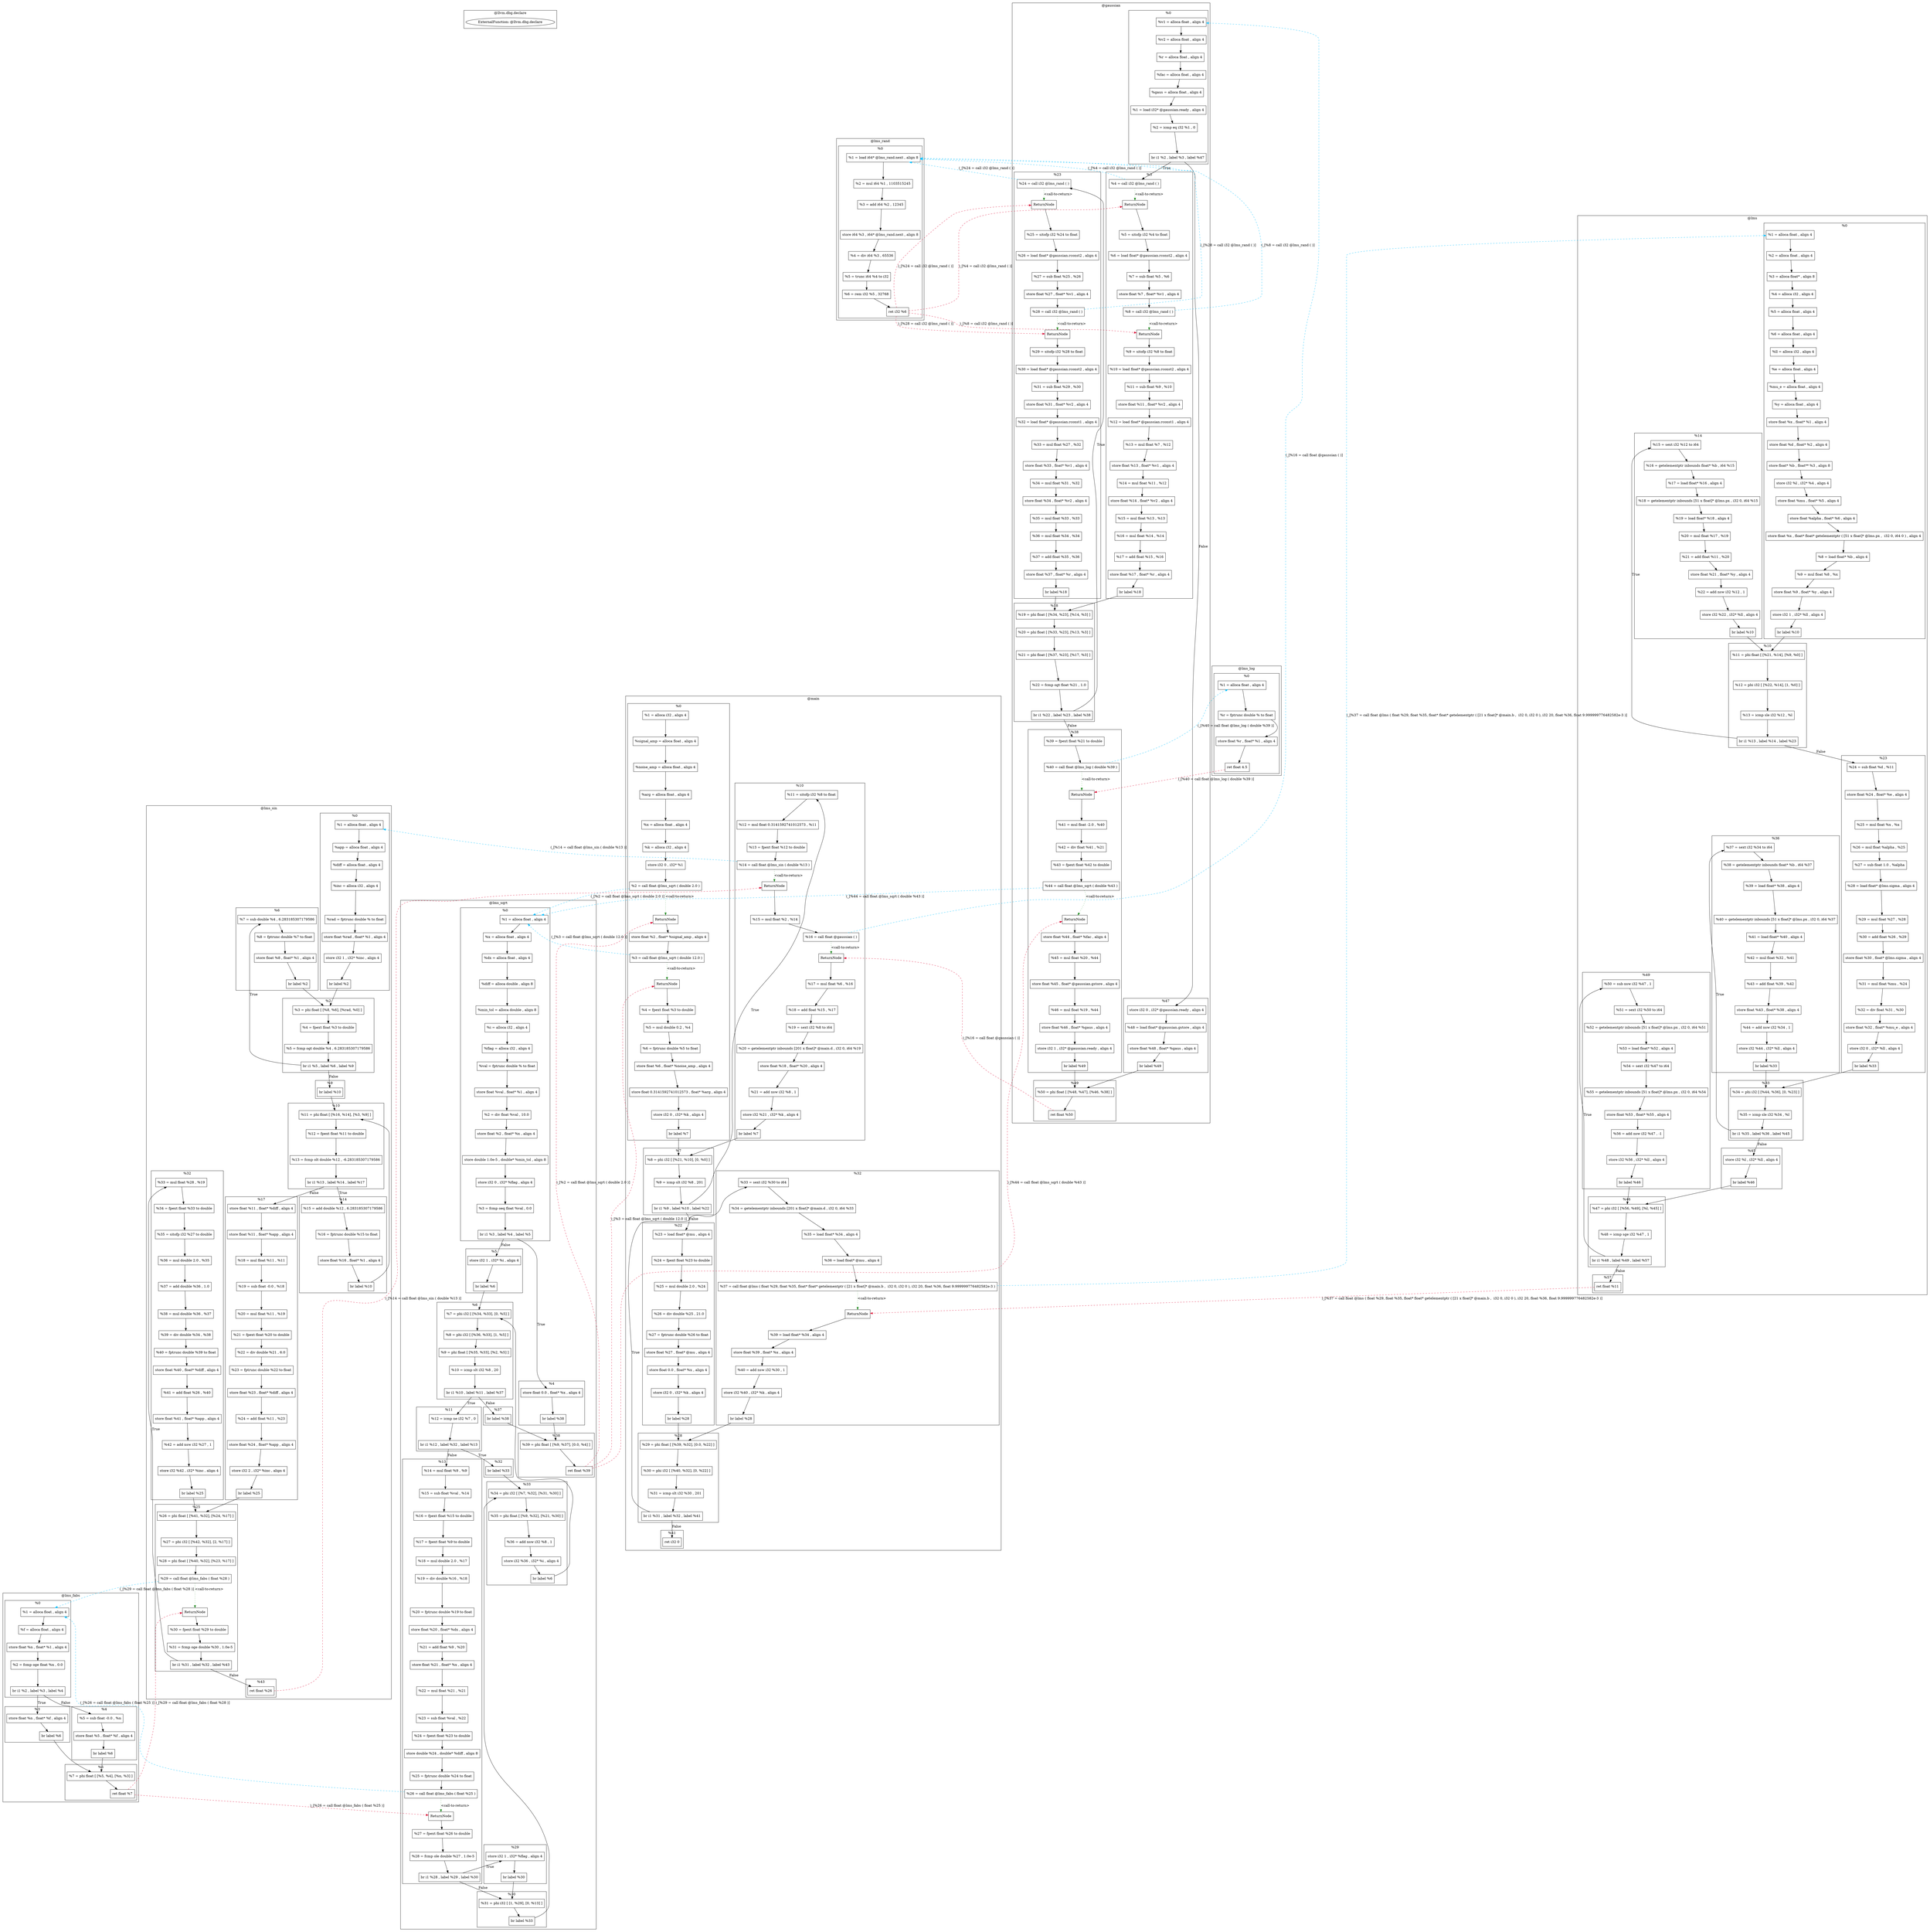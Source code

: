 digraph {
    subgraph cluster_473 {
        graph [label="@llvm.dbg.declare"];
        473 [label="ExternalFunction: @llvm.dbg.declare"];
    }
    subgraph cluster_21 {
        graph [label="@lms_rand"];
        subgraph cluster_22 {
            graph [label="%0"];
            23 [label="%1 = load i64* @lms_rand.next , align 8"
               ,shape=box];
            25 [label="%2 = mul i64 %1 , 1103515245"
               ,shape=box];
            27 [label="%3 = add i64 %2 , 12345"
               ,shape=box];
            28 [label="store i64 %3 , i64* @lms_rand.next , align 8"
               ,shape=box];
            30 [label="%4 = div i64 %3 , 65536"
               ,shape=box];
            31 [label="%5 = trunc i64 %4 to i32"
               ,shape=box];
            33 [label="%6 = rem i32 %5 , 32768"
               ,shape=box];
            34 [label="ret i32 %6"
               ,shape=box];
        }
    }
    subgraph cluster_35 {
        graph [label="@main"];
        subgraph cluster_36 {
            graph [label="%0"];
            -48 [label=ReturnNode
                ,shape=box];
            -45 [label=ReturnNode
                ,shape=box];
            38 [label="%1 = alloca i32 , align 4"
               ,shape=box];
            39 [label="%signal_amp = alloca float , align 4"
               ,shape=box];
            40 [label="%noise_amp = alloca float , align 4"
               ,shape=box];
            41 [label="%arg = alloca float , align 4"
               ,shape=box];
            42 [label="%x = alloca float , align 4"
               ,shape=box];
            43 [label="%k = alloca i32 , align 4"
               ,shape=box];
            44 [label="store i32 0 , i32* %1"
               ,shape=box];
            45 [label="%2 = call float @lms_sqrt ( double 2.0 )"
               ,shape=box];
            47 [label="store float %2 , float* %signal_amp , align 4"
               ,shape=box];
            48 [label="%3 = call float @lms_sqrt ( double 12.0 )"
               ,shape=box];
            50 [label="%4 = fpext float %3 to double"
               ,shape=box];
            52 [label="%5 = mul double 0.2 , %4"
               ,shape=box];
            53 [label="%6 = fptrunc double %5 to float"
               ,shape=box];
            54 [label="store float %6 , float* %noise_amp , align 4"
               ,shape=box];
            56 [label="store float 0.3141592741012573 , float* %arg , align 4"
               ,shape=box];
            57 [label="store i32 0 , i32* %k , align 4"
               ,shape=box];
            58 [label="br label %7"
               ,shape=box];
        }
        subgraph cluster_59 {
            graph [label="%7"];
            60 [label="%8 = phi i32 [ [%21, %10], [0, %0] ]"
               ,shape=box];
            61 [label="%9 = icmp slt i32 %8 , 201"
               ,shape=box];
            63 [label="br i1 %9 , label %10 , label %22"
               ,shape=box];
        }
        subgraph cluster_64 {
            graph [label="%10"];
            -70 [label=ReturnNode
                ,shape=box];
            -68 [label=ReturnNode
                ,shape=box];
            65 [label="%11 = sitofp i32 %8 to float"
               ,shape=box];
            66 [label="%12 = mul float 0.3141592741012573 , %11"
               ,shape=box];
            67 [label="%13 = fpext float %12 to double"
               ,shape=box];
            68 [label="%14 = call float @lms_sin ( double %13 )"
               ,shape=box];
            69 [label="%15 = mul float %2 , %14"
               ,shape=box];
            70 [label="%16 = call float @gaussian ( )"
               ,shape=box];
            71 [label="%17 = mul float %6 , %16"
               ,shape=box];
            72 [label="%18 = add float %15 , %17"
               ,shape=box];
            73 [label="%19 = sext i32 %8 to i64"
               ,shape=box];
            74 [label="%20 = getelementptr inbounds [201 x float]* @main.d , i32 0, i64 %19"
               ,shape=box];
            75 [label="store float %18 , float* %20 , align 4"
               ,shape=box];
            76 [label="%21 = add nsw i32 %8 , 1"
               ,shape=box];
            77 [label="store i32 %21 , i32* %k , align 4"
               ,shape=box];
            78 [label="br label %7"
               ,shape=box];
        }
        subgraph cluster_79 {
            graph [label="%22"];
            80 [label="%23 = load float* @mu , align 4"
               ,shape=box];
            81 [label="%24 = fpext float %23 to double"
               ,shape=box];
            82 [label="%25 = mul double 2.0 , %24"
               ,shape=box];
            84 [label="%26 = div double %25 , 21.0"
               ,shape=box];
            85 [label="%27 = fptrunc double %26 to float"
               ,shape=box];
            86 [label="store float %27 , float* @mu , align 4"
               ,shape=box];
            87 [label="store float 0.0 , float* %x , align 4"
               ,shape=box];
            88 [label="store i32 0 , i32* %k , align 4"
               ,shape=box];
            89 [label="br label %28"
               ,shape=box];
        }
        subgraph cluster_90 {
            graph [label="%28"];
            91 [label="%29 = phi float [ [%39, %32], [0.0, %22] ]"
               ,shape=box];
            92 [label="%30 = phi i32 [ [%40, %32], [0, %22] ]"
               ,shape=box];
            93 [label="%31 = icmp slt i32 %30 , 201"
               ,shape=box];
            94 [label="br i1 %31 , label %32 , label %41"
               ,shape=box];
        }
        subgraph cluster_95 {
            graph [label="%32"];
            -100 [label=ReturnNode
                 ,shape=box];
            96 [label="%33 = sext i32 %30 to i64"
               ,shape=box];
            97 [label="%34 = getelementptr inbounds [201 x float]* @main.d , i32 0, i64 %33"
               ,shape=box];
            98 [label="%35 = load float* %34 , align 4"
               ,shape=box];
            99 [label="%36 = load float* @mu , align 4"
               ,shape=box];
            100 [label="%37 = call float @lms ( float %29, float %35, float* float* getelementptr ( [21 x float]* @main.b ,  i32 0, i32 0 ), i32 20, float %36, float 9.999999776482582e-3 )"
                ,shape=box];
            104 [label="%39 = load float* %34 , align 4"
                ,shape=box];
            105 [label="store float %39 , float* %x , align 4"
                ,shape=box];
            106 [label="%40 = add nsw i32 %30 , 1"
                ,shape=box];
            107 [label="store i32 %40 , i32* %k , align 4"
                ,shape=box];
            108 [label="br label %28"
                ,shape=box];
        }
        subgraph cluster_109 {
            graph [label="%41"];
            110 [label="ret i32 0"
                ,shape=box];
        }
    }
    subgraph cluster_111 {
        graph [label="@lms_sqrt"];
        subgraph cluster_113 {
            graph [label="%0"];
            114 [label="%1 = alloca float , align 4"
                ,shape=box];
            115 [label="%x = alloca float , align 4"
                ,shape=box];
            116 [label="%dx = alloca float , align 4"
                ,shape=box];
            117 [label="%diff = alloca double , align 8"
                ,shape=box];
            118 [label="%min_tol = alloca double , align 8"
                ,shape=box];
            119 [label="%i = alloca i32 , align 4"
                ,shape=box];
            120 [label="%flag = alloca i32 , align 4"
                ,shape=box];
            121 [label="%val = fptrunc double % to float"
                ,shape=box];
            122 [label="store float %val , float* %1 , align 4"
                ,shape=box];
            124 [label="%2 = div float %val , 10.0"
                ,shape=box];
            125 [label="store float %2 , float* %x , align 4"
                ,shape=box];
            127 [label="store double 1.0e-5 , double* %min_tol , align 8"
                ,shape=box];
            128 [label="store i32 0 , i32* %flag , align 4"
                ,shape=box];
            129 [label="%3 = fcmp oeq float %val , 0.0"
                ,shape=box];
            130 [label="br i1 %3 , label %4 , label %5"
                ,shape=box];
        }
        subgraph cluster_131 {
            graph [label="%4"];
            132 [label="store float 0.0 , float* %x , align 4"
                ,shape=box];
            133 [label="br label %38"
                ,shape=box];
        }
        subgraph cluster_134 {
            graph [label="%5"];
            135 [label="store i32 1 , i32* %i , align 4"
                ,shape=box];
            136 [label="br label %6"
                ,shape=box];
        }
        subgraph cluster_137 {
            graph [label="%6"];
            138 [label="%7 = phi i32 [ [%34, %33], [0, %5] ]"
                ,shape=box];
            139 [label="%8 = phi i32 [ [%36, %33], [1, %5] ]"
                ,shape=box];
            140 [label="%9 = phi float [ [%35, %33], [%2, %5] ]"
                ,shape=box];
            141 [label="%10 = icmp slt i32 %8 , 20"
                ,shape=box];
            142 [label="br i1 %10 , label %11 , label %37"
                ,shape=box];
        }
        subgraph cluster_143 {
            graph [label="%11"];
            144 [label="%12 = icmp ne i32 %7 , 0"
                ,shape=box];
            145 [label="br i1 %12 , label %32 , label %13"
                ,shape=box];
        }
        subgraph cluster_146 {
            graph [label="%13"];
            -162 [label=ReturnNode
                 ,shape=box];
            147 [label="%14 = mul float %9 , %9"
                ,shape=box];
            148 [label="%15 = sub float %val , %14"
                ,shape=box];
            149 [label="%16 = fpext float %15 to double"
                ,shape=box];
            150 [label="%17 = fpext float %9 to double"
                ,shape=box];
            151 [label="%18 = mul double 2.0 , %17"
                ,shape=box];
            152 [label="%19 = div double %16 , %18"
                ,shape=box];
            153 [label="%20 = fptrunc double %19 to float"
                ,shape=box];
            154 [label="store float %20 , float* %dx , align 4"
                ,shape=box];
            155 [label="%21 = add float %9 , %20"
                ,shape=box];
            156 [label="store float %21 , float* %x , align 4"
                ,shape=box];
            157 [label="%22 = mul float %21 , %21"
                ,shape=box];
            158 [label="%23 = sub float %val , %22"
                ,shape=box];
            159 [label="%24 = fpext float %23 to double"
                ,shape=box];
            160 [label="store double %24 , double* %diff , align 8"
                ,shape=box];
            161 [label="%25 = fptrunc double %24 to float"
                ,shape=box];
            162 [label="%26 = call float @lms_fabs ( float %25 )"
                ,shape=box];
            163 [label="%27 = fpext float %26 to double"
                ,shape=box];
            164 [label="%28 = fcmp ole double %27 , 1.0e-5"
                ,shape=box];
            165 [label="br i1 %28 , label %29 , label %30"
                ,shape=box];
        }
        subgraph cluster_166 {
            graph [label="%29"];
            167 [label="store i32 1 , i32* %flag , align 4"
                ,shape=box];
            168 [label="br label %30"
                ,shape=box];
        }
        subgraph cluster_169 {
            graph [label="%30"];
            170 [label="%31 = phi i32 [ [1, %29], [0, %13] ]"
                ,shape=box];
            171 [label="br label %33"
                ,shape=box];
        }
        subgraph cluster_172 {
            graph [label="%32"];
            173 [label="br label %33"
                ,shape=box];
        }
        subgraph cluster_174 {
            graph [label="%33"];
            175 [label="%34 = phi i32 [ [%7, %32], [%31, %30] ]"
                ,shape=box];
            176 [label="%35 = phi float [ [%9, %32], [%21, %30] ]"
                ,shape=box];
            177 [label="%36 = add nsw i32 %8 , 1"
                ,shape=box];
            178 [label="store i32 %36 , i32* %i , align 4"
                ,shape=box];
            179 [label="br label %6"
                ,shape=box];
        }
        subgraph cluster_180 {
            graph [label="%37"];
            181 [label="br label %38"
                ,shape=box];
        }
        subgraph cluster_182 {
            graph [label="%38"];
            183 [label="%39 = phi float [ [%9, %37], [0.0, %4] ]"
                ,shape=box];
            184 [label="ret float %39"
                ,shape=box];
        }
    }
    subgraph cluster_185 {
        graph [label="@lms_sin"];
        subgraph cluster_187 {
            graph [label="%0"];
            188 [label="%1 = alloca float , align 4"
                ,shape=box];
            189 [label="%app = alloca float , align 4"
                ,shape=box];
            190 [label="%diff = alloca float , align 4"
                ,shape=box];
            191 [label="%inc = alloca i32 , align 4"
                ,shape=box];
            192 [label="%rad = fptrunc double % to float"
                ,shape=box];
            193 [label="store float %rad , float* %1 , align 4"
                ,shape=box];
            194 [label="store i32 1 , i32* %inc , align 4"
                ,shape=box];
            195 [label="br label %2"
                ,shape=box];
        }
        subgraph cluster_196 {
            graph [label="%2"];
            197 [label="%3 = phi float [ [%8, %6], [%rad, %0] ]"
                ,shape=box];
            198 [label="%4 = fpext float %3 to double"
                ,shape=box];
            199 [label="%5 = fcmp ogt double %4 , 6.283185307179586"
                ,shape=box];
            201 [label="br i1 %5 , label %6 , label %9"
                ,shape=box];
        }
        subgraph cluster_202 {
            graph [label="%6"];
            203 [label="%7 = sub double %4 , 6.283185307179586"
                ,shape=box];
            204 [label="%8 = fptrunc double %7 to float"
                ,shape=box];
            205 [label="store float %8 , float* %1 , align 4"
                ,shape=box];
            206 [label="br label %2"
                ,shape=box];
        }
        subgraph cluster_207 {
            graph [label="%9"];
            208 [label="br label %10"
                ,shape=box];
        }
        subgraph cluster_209 {
            graph [label="%10"];
            210 [label="%11 = phi float [ [%16, %14], [%3, %9] ]"
                ,shape=box];
            211 [label="%12 = fpext float %11 to double"
                ,shape=box];
            212 [label="%13 = fcmp olt double %12 , -6.283185307179586"
                ,shape=box];
            214 [label="br i1 %13 , label %14 , label %17"
                ,shape=box];
        }
        subgraph cluster_215 {
            graph [label="%14"];
            216 [label="%15 = add double %12 , 6.283185307179586"
                ,shape=box];
            217 [label="%16 = fptrunc double %15 to float"
                ,shape=box];
            218 [label="store float %16 , float* %1 , align 4"
                ,shape=box];
            219 [label="br label %10"
                ,shape=box];
        }
        subgraph cluster_220 {
            graph [label="%17"];
            221 [label="store float %11 , float* %diff , align 4"
                ,shape=box];
            222 [label="store float %11 , float* %app , align 4"
                ,shape=box];
            223 [label="%18 = mul float %11 , %11"
                ,shape=box];
            225 [label="%19 = sub float -0.0 , %18"
                ,shape=box];
            226 [label="%20 = mul float %11 , %19"
                ,shape=box];
            227 [label="%21 = fpext float %20 to double"
                ,shape=box];
            229 [label="%22 = div double %21 , 6.0"
                ,shape=box];
            230 [label="%23 = fptrunc double %22 to float"
                ,shape=box];
            231 [label="store float %23 , float* %diff , align 4"
                ,shape=box];
            232 [label="%24 = add float %11 , %23"
                ,shape=box];
            233 [label="store float %24 , float* %app , align 4"
                ,shape=box];
            235 [label="store i32 2 , i32* %inc , align 4"
                ,shape=box];
            236 [label="br label %25"
                ,shape=box];
        }
        subgraph cluster_237 {
            graph [label="%25"];
            -241 [label=ReturnNode
                 ,shape=box];
            238 [label="%26 = phi float [ [%41, %32], [%24, %17] ]"
                ,shape=box];
            239 [label="%27 = phi i32 [ [%42, %32], [2, %17] ]"
                ,shape=box];
            240 [label="%28 = phi float [ [%40, %32], [%23, %17] ]"
                ,shape=box];
            241 [label="%29 = call float @lms_fabs ( float %28 )"
                ,shape=box];
            242 [label="%30 = fpext float %29 to double"
                ,shape=box];
            243 [label="%31 = fcmp oge double %30 , 1.0e-5"
                ,shape=box];
            244 [label="br i1 %31 , label %32 , label %43"
                ,shape=box];
        }
        subgraph cluster_245 {
            graph [label="%32"];
            246 [label="%33 = mul float %28 , %19"
                ,shape=box];
            247 [label="%34 = fpext float %33 to double"
                ,shape=box];
            248 [label="%35 = sitofp i32 %27 to double"
                ,shape=box];
            249 [label="%36 = mul double 2.0 , %35"
                ,shape=box];
            251 [label="%37 = add double %36 , 1.0"
                ,shape=box];
            252 [label="%38 = mul double %36 , %37"
                ,shape=box];
            253 [label="%39 = div double %34 , %38"
                ,shape=box];
            254 [label="%40 = fptrunc double %39 to float"
                ,shape=box];
            255 [label="store float %40 , float* %diff , align 4"
                ,shape=box];
            256 [label="%41 = add float %26 , %40"
                ,shape=box];
            257 [label="store float %41 , float* %app , align 4"
                ,shape=box];
            258 [label="%42 = add nsw i32 %27 , 1"
                ,shape=box];
            259 [label="store i32 %42 , i32* %inc , align 4"
                ,shape=box];
            260 [label="br label %25"
                ,shape=box];
        }
        subgraph cluster_261 {
            graph [label="%43"];
            262 [label="ret float %26"
                ,shape=box];
        }
    }
    subgraph cluster_263 {
        graph [label="@gaussian"];
        subgraph cluster_264 {
            graph [label="%0"];
            265 [label="%v1 = alloca float , align 4"
                ,shape=box];
            266 [label="%v2 = alloca float , align 4"
                ,shape=box];
            267 [label="%r = alloca float , align 4"
                ,shape=box];
            268 [label="%fac = alloca float , align 4"
                ,shape=box];
            269 [label="%gaus = alloca float , align 4"
                ,shape=box];
            270 [label="%1 = load i32* @gaussian.ready , align 4"
                ,shape=box];
            271 [label="%2 = icmp eq i32 %1 , 0"
                ,shape=box];
            272 [label="br i1 %2 , label %3 , label %47"
                ,shape=box];
        }
        subgraph cluster_273 {
            graph [label="%3"];
            -279 [label=ReturnNode
                 ,shape=box];
            -274 [label=ReturnNode
                 ,shape=box];
            274 [label="%4 = call i32 @lms_rand ( )"
                ,shape=box];
            275 [label="%5 = sitofp i32 %4 to float"
                ,shape=box];
            276 [label="%6 = load float* @gaussian.rconst2 , align 4"
                ,shape=box];
            277 [label="%7 = sub float %5 , %6"
                ,shape=box];
            278 [label="store float %7 , float* %v1 , align 4"
                ,shape=box];
            279 [label="%8 = call i32 @lms_rand ( )"
                ,shape=box];
            280 [label="%9 = sitofp i32 %8 to float"
                ,shape=box];
            281 [label="%10 = load float* @gaussian.rconst2 , align 4"
                ,shape=box];
            282 [label="%11 = sub float %9 , %10"
                ,shape=box];
            283 [label="store float %11 , float* %v2 , align 4"
                ,shape=box];
            284 [label="%12 = load float* @gaussian.rconst1 , align 4"
                ,shape=box];
            285 [label="%13 = mul float %7 , %12"
                ,shape=box];
            286 [label="store float %13 , float* %v1 , align 4"
                ,shape=box];
            287 [label="%14 = mul float %11 , %12"
                ,shape=box];
            288 [label="store float %14 , float* %v2 , align 4"
                ,shape=box];
            289 [label="%15 = mul float %13 , %13"
                ,shape=box];
            290 [label="%16 = mul float %14 , %14"
                ,shape=box];
            291 [label="%17 = add float %15 , %16"
                ,shape=box];
            292 [label="store float %17 , float* %r , align 4"
                ,shape=box];
            293 [label="br label %18"
                ,shape=box];
        }
        subgraph cluster_294 {
            graph [label="%18"];
            295 [label="%19 = phi float [ [%34, %23], [%14, %3] ]"
                ,shape=box];
            296 [label="%20 = phi float [ [%33, %23], [%13, %3] ]"
                ,shape=box];
            297 [label="%21 = phi float [ [%37, %23], [%17, %3] ]"
                ,shape=box];
            298 [label="%22 = fcmp ogt float %21 , 1.0"
                ,shape=box];
            300 [label="br i1 %22 , label %23 , label %38"
                ,shape=box];
        }
        subgraph cluster_301 {
            graph [label="%23"];
            -307 [label=ReturnNode
                 ,shape=box];
            -302 [label=ReturnNode
                 ,shape=box];
            302 [label="%24 = call i32 @lms_rand ( )"
                ,shape=box];
            303 [label="%25 = sitofp i32 %24 to float"
                ,shape=box];
            304 [label="%26 = load float* @gaussian.rconst2 , align 4"
                ,shape=box];
            305 [label="%27 = sub float %25 , %26"
                ,shape=box];
            306 [label="store float %27 , float* %v1 , align 4"
                ,shape=box];
            307 [label="%28 = call i32 @lms_rand ( )"
                ,shape=box];
            308 [label="%29 = sitofp i32 %28 to float"
                ,shape=box];
            309 [label="%30 = load float* @gaussian.rconst2 , align 4"
                ,shape=box];
            310 [label="%31 = sub float %29 , %30"
                ,shape=box];
            311 [label="store float %31 , float* %v2 , align 4"
                ,shape=box];
            312 [label="%32 = load float* @gaussian.rconst1 , align 4"
                ,shape=box];
            313 [label="%33 = mul float %27 , %32"
                ,shape=box];
            314 [label="store float %33 , float* %v1 , align 4"
                ,shape=box];
            315 [label="%34 = mul float %31 , %32"
                ,shape=box];
            316 [label="store float %34 , float* %v2 , align 4"
                ,shape=box];
            317 [label="%35 = mul float %33 , %33"
                ,shape=box];
            318 [label="%36 = mul float %34 , %34"
                ,shape=box];
            319 [label="%37 = add float %35 , %36"
                ,shape=box];
            320 [label="store float %37 , float* %r , align 4"
                ,shape=box];
            321 [label="br label %18"
                ,shape=box];
        }
        subgraph cluster_322 {
            graph [label="%38"];
            -329 [label=ReturnNode
                 ,shape=box];
            -324 [label=ReturnNode
                 ,shape=box];
            323 [label="%39 = fpext float %21 to double"
                ,shape=box];
            324 [label="%40 = call float @lms_log ( double %39 )"
                ,shape=box];
            326 [label="%41 = mul float -2.0 , %40"
                ,shape=box];
            327 [label="%42 = div float %41 , %21"
                ,shape=box];
            328 [label="%43 = fpext float %42 to double"
                ,shape=box];
            329 [label="%44 = call float @lms_sqrt ( double %43 )"
                ,shape=box];
            330 [label="store float %44 , float* %fac , align 4"
                ,shape=box];
            331 [label="%45 = mul float %20 , %44"
                ,shape=box];
            332 [label="store float %45 , float* @gaussian.gstore , align 4"
                ,shape=box];
            333 [label="%46 = mul float %19 , %44"
                ,shape=box];
            334 [label="store float %46 , float* %gaus , align 4"
                ,shape=box];
            335 [label="store i32 1 , i32* @gaussian.ready , align 4"
                ,shape=box];
            336 [label="br label %49"
                ,shape=box];
        }
        subgraph cluster_337 {
            graph [label="%47"];
            338 [label="store i32 0 , i32* @gaussian.ready , align 4"
                ,shape=box];
            339 [label="%48 = load float* @gaussian.gstore , align 4"
                ,shape=box];
            340 [label="store float %48 , float* %gaus , align 4"
                ,shape=box];
            341 [label="br label %49"
                ,shape=box];
        }
        subgraph cluster_342 {
            graph [label="%49"];
            343 [label="%50 = phi float [ [%48, %47], [%46, %38] ]"
                ,shape=box];
            344 [label="ret float %50"
                ,shape=box];
        }
    }
    subgraph cluster_345 {
        graph [label="@lms"];
        subgraph cluster_352 {
            graph [label="%0"];
            353 [label="%1 = alloca float , align 4"
                ,shape=box];
            354 [label="%2 = alloca float , align 4"
                ,shape=box];
            355 [label="%3 = alloca float* , align 8"
                ,shape=box];
            356 [label="%4 = alloca i32 , align 4"
                ,shape=box];
            357 [label="%5 = alloca float , align 4"
                ,shape=box];
            358 [label="%6 = alloca float , align 4"
                ,shape=box];
            359 [label="%ll = alloca i32 , align 4"
                ,shape=box];
            360 [label="%e = alloca float , align 4"
                ,shape=box];
            361 [label="%mu_e = alloca float , align 4"
                ,shape=box];
            362 [label="%y = alloca float , align 4"
                ,shape=box];
            363 [label="store float %x , float* %1 , align 4"
                ,shape=box];
            364 [label="store float %d , float* %2 , align 4"
                ,shape=box];
            365 [label="store float* %b , float** %3 , align 8"
                ,shape=box];
            366 [label="store i32 %l , i32* %4 , align 4"
                ,shape=box];
            367 [label="store float %mu , float* %5 , align 4"
                ,shape=box];
            368 [label="store float %alpha , float* %6 , align 4"
                ,shape=box];
            372 [label="store float %x , float* float* getelementptr ( [51 x float]* @lms.px ,  i32 0, i64 0 ) , align 4"
                ,shape=box];
            373 [label="%8 = load float* %b , align 4"
                ,shape=box];
            374 [label="%9 = mul float %8 , %x"
                ,shape=box];
            375 [label="store float %9 , float* %y , align 4"
                ,shape=box];
            376 [label="store i32 1 , i32* %ll , align 4"
                ,shape=box];
            377 [label="br label %10"
                ,shape=box];
        }
        subgraph cluster_378 {
            graph [label="%10"];
            379 [label="%11 = phi float [ [%21, %14], [%9, %0] ]"
                ,shape=box];
            380 [label="%12 = phi i32 [ [%22, %14], [1, %0] ]"
                ,shape=box];
            381 [label="%13 = icmp sle i32 %12 , %l"
                ,shape=box];
            382 [label="br i1 %13 , label %14 , label %23"
                ,shape=box];
        }
        subgraph cluster_383 {
            graph [label="%14"];
            384 [label="%15 = sext i32 %12 to i64"
                ,shape=box];
            385 [label="%16 = getelementptr inbounds float* %b , i64 %15"
                ,shape=box];
            386 [label="%17 = load float* %16 , align 4"
                ,shape=box];
            387 [label="%18 = getelementptr inbounds [51 x float]* @lms.px , i32 0, i64 %15"
                ,shape=box];
            388 [label="%19 = load float* %18 , align 4"
                ,shape=box];
            389 [label="%20 = mul float %17 , %19"
                ,shape=box];
            390 [label="%21 = add float %11 , %20"
                ,shape=box];
            391 [label="store float %21 , float* %y , align 4"
                ,shape=box];
            392 [label="%22 = add nsw i32 %12 , 1"
                ,shape=box];
            393 [label="store i32 %22 , i32* %ll , align 4"
                ,shape=box];
            394 [label="br label %10"
                ,shape=box];
        }
        subgraph cluster_395 {
            graph [label="%23"];
            396 [label="%24 = sub float %d , %11"
                ,shape=box];
            397 [label="store float %24 , float* %e , align 4"
                ,shape=box];
            398 [label="%25 = mul float %x , %x"
                ,shape=box];
            399 [label="%26 = mul float %alpha , %25"
                ,shape=box];
            400 [label="%27 = sub float 1.0 , %alpha"
                ,shape=box];
            401 [label="%28 = load float* @lms.sigma , align 4"
                ,shape=box];
            402 [label="%29 = mul float %27 , %28"
                ,shape=box];
            403 [label="%30 = add float %26 , %29"
                ,shape=box];
            404 [label="store float %30 , float* @lms.sigma , align 4"
                ,shape=box];
            405 [label="%31 = mul float %mu , %24"
                ,shape=box];
            406 [label="%32 = div float %31 , %30"
                ,shape=box];
            407 [label="store float %32 , float* %mu_e , align 4"
                ,shape=box];
            408 [label="store i32 0 , i32* %ll , align 4"
                ,shape=box];
            409 [label="br label %33"
                ,shape=box];
        }
        subgraph cluster_410 {
            graph [label="%33"];
            411 [label="%34 = phi i32 [ [%44, %36], [0, %23] ]"
                ,shape=box];
            412 [label="%35 = icmp sle i32 %34 , %l"
                ,shape=box];
            413 [label="br i1 %35 , label %36 , label %45"
                ,shape=box];
        }
        subgraph cluster_414 {
            graph [label="%36"];
            415 [label="%37 = sext i32 %34 to i64"
                ,shape=box];
            416 [label="%38 = getelementptr inbounds float* %b , i64 %37"
                ,shape=box];
            417 [label="%39 = load float* %38 , align 4"
                ,shape=box];
            418 [label="%40 = getelementptr inbounds [51 x float]* @lms.px , i32 0, i64 %37"
                ,shape=box];
            419 [label="%41 = load float* %40 , align 4"
                ,shape=box];
            420 [label="%42 = mul float %32 , %41"
                ,shape=box];
            421 [label="%43 = add float %39 , %42"
                ,shape=box];
            422 [label="store float %43 , float* %38 , align 4"
                ,shape=box];
            423 [label="%44 = add nsw i32 %34 , 1"
                ,shape=box];
            424 [label="store i32 %44 , i32* %ll , align 4"
                ,shape=box];
            425 [label="br label %33"
                ,shape=box];
        }
        subgraph cluster_426 {
            graph [label="%45"];
            427 [label="store i32 %l , i32* %ll , align 4"
                ,shape=box];
            428 [label="br label %46"
                ,shape=box];
        }
        subgraph cluster_429 {
            graph [label="%46"];
            430 [label="%47 = phi i32 [ [%56, %49], [%l, %45] ]"
                ,shape=box];
            431 [label="%48 = icmp sge i32 %47 , 1"
                ,shape=box];
            432 [label="br i1 %48 , label %49 , label %57"
                ,shape=box];
        }
        subgraph cluster_433 {
            graph [label="%49"];
            434 [label="%50 = sub nsw i32 %47 , 1"
                ,shape=box];
            435 [label="%51 = sext i32 %50 to i64"
                ,shape=box];
            436 [label="%52 = getelementptr inbounds [51 x float]* @lms.px , i32 0, i64 %51"
                ,shape=box];
            437 [label="%53 = load float* %52 , align 4"
                ,shape=box];
            438 [label="%54 = sext i32 %47 to i64"
                ,shape=box];
            439 [label="%55 = getelementptr inbounds [51 x float]* @lms.px , i32 0, i64 %54"
                ,shape=box];
            440 [label="store float %53 , float* %55 , align 4"
                ,shape=box];
            442 [label="%56 = add nsw i32 %47 , -1"
                ,shape=box];
            443 [label="store i32 %56 , i32* %ll , align 4"
                ,shape=box];
            444 [label="br label %46"
                ,shape=box];
        }
        subgraph cluster_445 {
            graph [label="%57"];
            446 [label="ret float %11"
                ,shape=box];
        }
    }
    subgraph cluster_447 {
        graph [label="@lms_log"];
        subgraph cluster_449 {
            graph [label="%0"];
            450 [label="%1 = alloca float , align 4"
                ,shape=box];
            451 [label="%r = fptrunc double % to float"
                ,shape=box];
            452 [label="store float %r , float* %1 , align 4"
                ,shape=box];
            453 [label="ret float 4.5"
                ,shape=box];
        }
    }
    subgraph cluster_455 {
        graph [label="@lms_fabs"];
        subgraph cluster_457 {
            graph [label="%0"];
            458 [label="%1 = alloca float , align 4"
                ,shape=box];
            459 [label="%f = alloca float , align 4"
                ,shape=box];
            460 [label="store float %n , float* %1 , align 4"
                ,shape=box];
            461 [label="%2 = fcmp oge float %n , 0.0"
                ,shape=box];
            462 [label="br i1 %2 , label %3 , label %4"
                ,shape=box];
        }
        subgraph cluster_463 {
            graph [label="%3"];
            464 [label="store float %n , float* %f , align 4"
                ,shape=box];
            465 [label="br label %6"
                ,shape=box];
        }
        subgraph cluster_466 {
            graph [label="%4"];
            467 [label="%5 = sub float -0.0 , %n"
                ,shape=box];
            468 [label="store float %5 , float* %f , align 4"
                ,shape=box];
            469 [label="br label %6"
                ,shape=box];
        }
        subgraph cluster_470 {
            graph [label="%6"];
            471 [label="%7 = phi float [ [%5, %4], [%n, %3] ]"
                ,shape=box];
            472 [label="ret float %7"
                ,shape=box];
        }
    }
    -329 -> 330 [label=""];
    -324 -> 326 [label=""];
    -307 -> 308 [label=""];
    -302 -> 303 [label=""];
    -279 -> 280 [label=""];
    -274 -> 275 [label=""];
    -241 -> 242 [label=""];
    -162 -> 163 [label=""];
    -100 -> 104 [label=""];
    -70 -> 71 [label=""];
    -68 -> 69 [label=""];
    -48 -> 50 [label=""];
    -45 -> 47 [label=""];
    23 -> 25 [label=""];
    25 -> 27 [label=""];
    27 -> 28 [label=""];
    28 -> 30 [label=""];
    30 -> 31 [label=""];
    31 -> 33 [label=""];
    33 -> 34 [label=""];
    34 -> -307 [label=")_[%28 = call i32 @lms_rand ( )]"
               ,style=dashed
               ,color=crimson];
    34 -> -302 [label=")_[%24 = call i32 @lms_rand ( )]"
               ,style=dashed
               ,color=crimson];
    34 -> -279 [label=")_[%8 = call i32 @lms_rand ( )]"
               ,style=dashed
               ,color=crimson];
    34 -> -274 [label=")_[%4 = call i32 @lms_rand ( )]"
               ,style=dashed
               ,color=crimson];
    38 -> 39 [label=""];
    39 -> 40 [label=""];
    40 -> 41 [label=""];
    41 -> 42 [label=""];
    42 -> 43 [label=""];
    43 -> 44 [label=""];
    44 -> 45 [label=""];
    45 -> -45 [label="<call-to-return>"
              ,style=dotted
              ,color=forestgreen];
    45 -> 114 [label="(_[%2 = call float @lms_sqrt ( double 2.0 )]"
              ,style=dashed
              ,color=deepskyblue];
    47 -> 48 [label=""];
    48 -> -48 [label="<call-to-return>"
              ,style=dotted
              ,color=forestgreen];
    48 -> 114 [label="(_[%3 = call float @lms_sqrt ( double 12.0 )]"
              ,style=dashed
              ,color=deepskyblue];
    50 -> 52 [label=""];
    52 -> 53 [label=""];
    53 -> 54 [label=""];
    54 -> 56 [label=""];
    56 -> 57 [label=""];
    57 -> 58 [label=""];
    58 -> 60 [label=""];
    60 -> 61 [label=""];
    61 -> 63 [label=""];
    63 -> 65 [label=True];
    63 -> 80 [label=False];
    65 -> 66 [label=""];
    66 -> 67 [label=""];
    67 -> 68 [label=""];
    68 -> -68 [label="<call-to-return>"
              ,style=dotted
              ,color=forestgreen];
    68 -> 188 [label="(_[%14 = call float @lms_sin ( double %13 )]"
              ,style=dashed
              ,color=deepskyblue];
    69 -> 70 [label=""];
    70 -> -70 [label="<call-to-return>"
              ,style=dotted
              ,color=forestgreen];
    70 -> 265 [label="(_[%16 = call float @gaussian ( )]"
              ,style=dashed
              ,color=deepskyblue];
    71 -> 72 [label=""];
    72 -> 73 [label=""];
    73 -> 74 [label=""];
    74 -> 75 [label=""];
    75 -> 76 [label=""];
    76 -> 77 [label=""];
    77 -> 78 [label=""];
    78 -> 60 [label=""];
    80 -> 81 [label=""];
    81 -> 82 [label=""];
    82 -> 84 [label=""];
    84 -> 85 [label=""];
    85 -> 86 [label=""];
    86 -> 87 [label=""];
    87 -> 88 [label=""];
    88 -> 89 [label=""];
    89 -> 91 [label=""];
    91 -> 92 [label=""];
    92 -> 93 [label=""];
    93 -> 94 [label=""];
    94 -> 96 [label=True];
    94 -> 110 [label=False];
    96 -> 97 [label=""];
    97 -> 98 [label=""];
    98 -> 99 [label=""];
    99 -> 100 [label=""];
    100 -> -100 [label="<call-to-return>"
                ,style=dotted
                ,color=forestgreen];
    100 -> 353 [label="(_[%37 = call float @lms ( float %29, float %35, float* float* getelementptr ( [21 x float]* @main.b ,  i32 0, i32 0 ), i32 20, float %36, float 9.999999776482582e-3 )]"
               ,style=dashed
               ,color=deepskyblue];
    104 -> 105 [label=""];
    105 -> 106 [label=""];
    106 -> 107 [label=""];
    107 -> 108 [label=""];
    108 -> 91 [label=""];
    114 -> 115 [label=""];
    115 -> 116 [label=""];
    116 -> 117 [label=""];
    117 -> 118 [label=""];
    118 -> 119 [label=""];
    119 -> 120 [label=""];
    120 -> 121 [label=""];
    121 -> 122 [label=""];
    122 -> 124 [label=""];
    124 -> 125 [label=""];
    125 -> 127 [label=""];
    127 -> 128 [label=""];
    128 -> 129 [label=""];
    129 -> 130 [label=""];
    130 -> 132 [label=True];
    130 -> 135 [label=False];
    132 -> 133 [label=""];
    133 -> 183 [label=""];
    135 -> 136 [label=""];
    136 -> 138 [label=""];
    138 -> 139 [label=""];
    139 -> 140 [label=""];
    140 -> 141 [label=""];
    141 -> 142 [label=""];
    142 -> 144 [label=True];
    142 -> 181 [label=False];
    144 -> 145 [label=""];
    145 -> 147 [label=False];
    145 -> 173 [label=True];
    147 -> 148 [label=""];
    148 -> 149 [label=""];
    149 -> 150 [label=""];
    150 -> 151 [label=""];
    151 -> 152 [label=""];
    152 -> 153 [label=""];
    153 -> 154 [label=""];
    154 -> 155 [label=""];
    155 -> 156 [label=""];
    156 -> 157 [label=""];
    157 -> 158 [label=""];
    158 -> 159 [label=""];
    159 -> 160 [label=""];
    160 -> 161 [label=""];
    161 -> 162 [label=""];
    162 -> -162 [label="<call-to-return>"
                ,style=dotted
                ,color=forestgreen];
    162 -> 458 [label="(_[%26 = call float @lms_fabs ( float %25 )]"
               ,style=dashed
               ,color=deepskyblue];
    163 -> 164 [label=""];
    164 -> 165 [label=""];
    165 -> 167 [label=True];
    165 -> 170 [label=False];
    167 -> 168 [label=""];
    168 -> 170 [label=""];
    170 -> 171 [label=""];
    171 -> 175 [label=""];
    173 -> 175 [label=""];
    175 -> 176 [label=""];
    176 -> 177 [label=""];
    177 -> 178 [label=""];
    178 -> 179 [label=""];
    179 -> 138 [label=""];
    181 -> 183 [label=""];
    183 -> 184 [label=""];
    184 -> -329 [label=")_[%44 = call float @lms_sqrt ( double %43 )]"
                ,style=dashed
                ,color=crimson];
    184 -> -48 [label=")_[%3 = call float @lms_sqrt ( double 12.0 )]"
               ,style=dashed
               ,color=crimson];
    184 -> -45 [label=")_[%2 = call float @lms_sqrt ( double 2.0 )]"
               ,style=dashed
               ,color=crimson];
    188 -> 189 [label=""];
    189 -> 190 [label=""];
    190 -> 191 [label=""];
    191 -> 192 [label=""];
    192 -> 193 [label=""];
    193 -> 194 [label=""];
    194 -> 195 [label=""];
    195 -> 197 [label=""];
    197 -> 198 [label=""];
    198 -> 199 [label=""];
    199 -> 201 [label=""];
    201 -> 203 [label=True];
    201 -> 208 [label=False];
    203 -> 204 [label=""];
    204 -> 205 [label=""];
    205 -> 206 [label=""];
    206 -> 197 [label=""];
    208 -> 210 [label=""];
    210 -> 211 [label=""];
    211 -> 212 [label=""];
    212 -> 214 [label=""];
    214 -> 216 [label=True];
    214 -> 221 [label=False];
    216 -> 217 [label=""];
    217 -> 218 [label=""];
    218 -> 219 [label=""];
    219 -> 210 [label=""];
    221 -> 222 [label=""];
    222 -> 223 [label=""];
    223 -> 225 [label=""];
    225 -> 226 [label=""];
    226 -> 227 [label=""];
    227 -> 229 [label=""];
    229 -> 230 [label=""];
    230 -> 231 [label=""];
    231 -> 232 [label=""];
    232 -> 233 [label=""];
    233 -> 235 [label=""];
    235 -> 236 [label=""];
    236 -> 238 [label=""];
    238 -> 239 [label=""];
    239 -> 240 [label=""];
    240 -> 241 [label=""];
    241 -> -241 [label="<call-to-return>"
                ,style=dotted
                ,color=forestgreen];
    241 -> 458 [label="(_[%29 = call float @lms_fabs ( float %28 )]"
               ,style=dashed
               ,color=deepskyblue];
    242 -> 243 [label=""];
    243 -> 244 [label=""];
    244 -> 246 [label=True];
    244 -> 262 [label=False];
    246 -> 247 [label=""];
    247 -> 248 [label=""];
    248 -> 249 [label=""];
    249 -> 251 [label=""];
    251 -> 252 [label=""];
    252 -> 253 [label=""];
    253 -> 254 [label=""];
    254 -> 255 [label=""];
    255 -> 256 [label=""];
    256 -> 257 [label=""];
    257 -> 258 [label=""];
    258 -> 259 [label=""];
    259 -> 260 [label=""];
    260 -> 238 [label=""];
    262 -> -68 [label=")_[%14 = call float @lms_sin ( double %13 )]"
               ,style=dashed
               ,color=crimson];
    265 -> 266 [label=""];
    266 -> 267 [label=""];
    267 -> 268 [label=""];
    268 -> 269 [label=""];
    269 -> 270 [label=""];
    270 -> 271 [label=""];
    271 -> 272 [label=""];
    272 -> 274 [label=True];
    272 -> 338 [label=False];
    274 -> -274 [label="<call-to-return>"
                ,style=dotted
                ,color=forestgreen];
    274 -> 23 [label="(_[%4 = call i32 @lms_rand ( )]"
              ,style=dashed
              ,color=deepskyblue];
    275 -> 276 [label=""];
    276 -> 277 [label=""];
    277 -> 278 [label=""];
    278 -> 279 [label=""];
    279 -> -279 [label="<call-to-return>"
                ,style=dotted
                ,color=forestgreen];
    279 -> 23 [label="(_[%8 = call i32 @lms_rand ( )]"
              ,style=dashed
              ,color=deepskyblue];
    280 -> 281 [label=""];
    281 -> 282 [label=""];
    282 -> 283 [label=""];
    283 -> 284 [label=""];
    284 -> 285 [label=""];
    285 -> 286 [label=""];
    286 -> 287 [label=""];
    287 -> 288 [label=""];
    288 -> 289 [label=""];
    289 -> 290 [label=""];
    290 -> 291 [label=""];
    291 -> 292 [label=""];
    292 -> 293 [label=""];
    293 -> 295 [label=""];
    295 -> 296 [label=""];
    296 -> 297 [label=""];
    297 -> 298 [label=""];
    298 -> 300 [label=""];
    300 -> 302 [label=True];
    300 -> 323 [label=False];
    302 -> -302 [label="<call-to-return>"
                ,style=dotted
                ,color=forestgreen];
    302 -> 23 [label="(_[%24 = call i32 @lms_rand ( )]"
              ,style=dashed
              ,color=deepskyblue];
    303 -> 304 [label=""];
    304 -> 305 [label=""];
    305 -> 306 [label=""];
    306 -> 307 [label=""];
    307 -> -307 [label="<call-to-return>"
                ,style=dotted
                ,color=forestgreen];
    307 -> 23 [label="(_[%28 = call i32 @lms_rand ( )]"
              ,style=dashed
              ,color=deepskyblue];
    308 -> 309 [label=""];
    309 -> 310 [label=""];
    310 -> 311 [label=""];
    311 -> 312 [label=""];
    312 -> 313 [label=""];
    313 -> 314 [label=""];
    314 -> 315 [label=""];
    315 -> 316 [label=""];
    316 -> 317 [label=""];
    317 -> 318 [label=""];
    318 -> 319 [label=""];
    319 -> 320 [label=""];
    320 -> 321 [label=""];
    321 -> 295 [label=""];
    323 -> 324 [label=""];
    324 -> -324 [label="<call-to-return>"
                ,style=dotted
                ,color=forestgreen];
    324 -> 450 [label="(_[%40 = call float @lms_log ( double %39 )]"
               ,style=dashed
               ,color=deepskyblue];
    326 -> 327 [label=""];
    327 -> 328 [label=""];
    328 -> 329 [label=""];
    329 -> -329 [label="<call-to-return>"
                ,style=dotted
                ,color=forestgreen];
    329 -> 114 [label="(_[%44 = call float @lms_sqrt ( double %43 )]"
               ,style=dashed
               ,color=deepskyblue];
    330 -> 331 [label=""];
    331 -> 332 [label=""];
    332 -> 333 [label=""];
    333 -> 334 [label=""];
    334 -> 335 [label=""];
    335 -> 336 [label=""];
    336 -> 343 [label=""];
    338 -> 339 [label=""];
    339 -> 340 [label=""];
    340 -> 341 [label=""];
    341 -> 343 [label=""];
    343 -> 344 [label=""];
    344 -> -70 [label=")_[%16 = call float @gaussian ( )]"
               ,style=dashed
               ,color=crimson];
    353 -> 354 [label=""];
    354 -> 355 [label=""];
    355 -> 356 [label=""];
    356 -> 357 [label=""];
    357 -> 358 [label=""];
    358 -> 359 [label=""];
    359 -> 360 [label=""];
    360 -> 361 [label=""];
    361 -> 362 [label=""];
    362 -> 363 [label=""];
    363 -> 364 [label=""];
    364 -> 365 [label=""];
    365 -> 366 [label=""];
    366 -> 367 [label=""];
    367 -> 368 [label=""];
    368 -> 372 [label=""];
    372 -> 373 [label=""];
    373 -> 374 [label=""];
    374 -> 375 [label=""];
    375 -> 376 [label=""];
    376 -> 377 [label=""];
    377 -> 379 [label=""];
    379 -> 380 [label=""];
    380 -> 381 [label=""];
    381 -> 382 [label=""];
    382 -> 384 [label=True];
    382 -> 396 [label=False];
    384 -> 385 [label=""];
    385 -> 386 [label=""];
    386 -> 387 [label=""];
    387 -> 388 [label=""];
    388 -> 389 [label=""];
    389 -> 390 [label=""];
    390 -> 391 [label=""];
    391 -> 392 [label=""];
    392 -> 393 [label=""];
    393 -> 394 [label=""];
    394 -> 379 [label=""];
    396 -> 397 [label=""];
    397 -> 398 [label=""];
    398 -> 399 [label=""];
    399 -> 400 [label=""];
    400 -> 401 [label=""];
    401 -> 402 [label=""];
    402 -> 403 [label=""];
    403 -> 404 [label=""];
    404 -> 405 [label=""];
    405 -> 406 [label=""];
    406 -> 407 [label=""];
    407 -> 408 [label=""];
    408 -> 409 [label=""];
    409 -> 411 [label=""];
    411 -> 412 [label=""];
    412 -> 413 [label=""];
    413 -> 415 [label=True];
    413 -> 427 [label=False];
    415 -> 416 [label=""];
    416 -> 417 [label=""];
    417 -> 418 [label=""];
    418 -> 419 [label=""];
    419 -> 420 [label=""];
    420 -> 421 [label=""];
    421 -> 422 [label=""];
    422 -> 423 [label=""];
    423 -> 424 [label=""];
    424 -> 425 [label=""];
    425 -> 411 [label=""];
    427 -> 428 [label=""];
    428 -> 430 [label=""];
    430 -> 431 [label=""];
    431 -> 432 [label=""];
    432 -> 434 [label=True];
    432 -> 446 [label=False];
    434 -> 435 [label=""];
    435 -> 436 [label=""];
    436 -> 437 [label=""];
    437 -> 438 [label=""];
    438 -> 439 [label=""];
    439 -> 440 [label=""];
    440 -> 442 [label=""];
    442 -> 443 [label=""];
    443 -> 444 [label=""];
    444 -> 430 [label=""];
    446 -> -100 [label=")_[%37 = call float @lms ( float %29, float %35, float* float* getelementptr ( [21 x float]* @main.b ,  i32 0, i32 0 ), i32 20, float %36, float 9.999999776482582e-3 )]"
                ,style=dashed
                ,color=crimson];
    450 -> 451 [label=""];
    451 -> 452 [label=""];
    452 -> 453 [label=""];
    453 -> -324 [label=")_[%40 = call float @lms_log ( double %39 )]"
                ,style=dashed
                ,color=crimson];
    458 -> 459 [label=""];
    459 -> 460 [label=""];
    460 -> 461 [label=""];
    461 -> 462 [label=""];
    462 -> 464 [label=True];
    462 -> 467 [label=False];
    464 -> 465 [label=""];
    465 -> 471 [label=""];
    467 -> 468 [label=""];
    468 -> 469 [label=""];
    469 -> 471 [label=""];
    471 -> 472 [label=""];
    472 -> -241 [label=")_[%29 = call float @lms_fabs ( float %28 )]"
                ,style=dashed
                ,color=crimson];
    472 -> -162 [label=")_[%26 = call float @lms_fabs ( float %25 )]"
                ,style=dashed
                ,color=crimson];
}